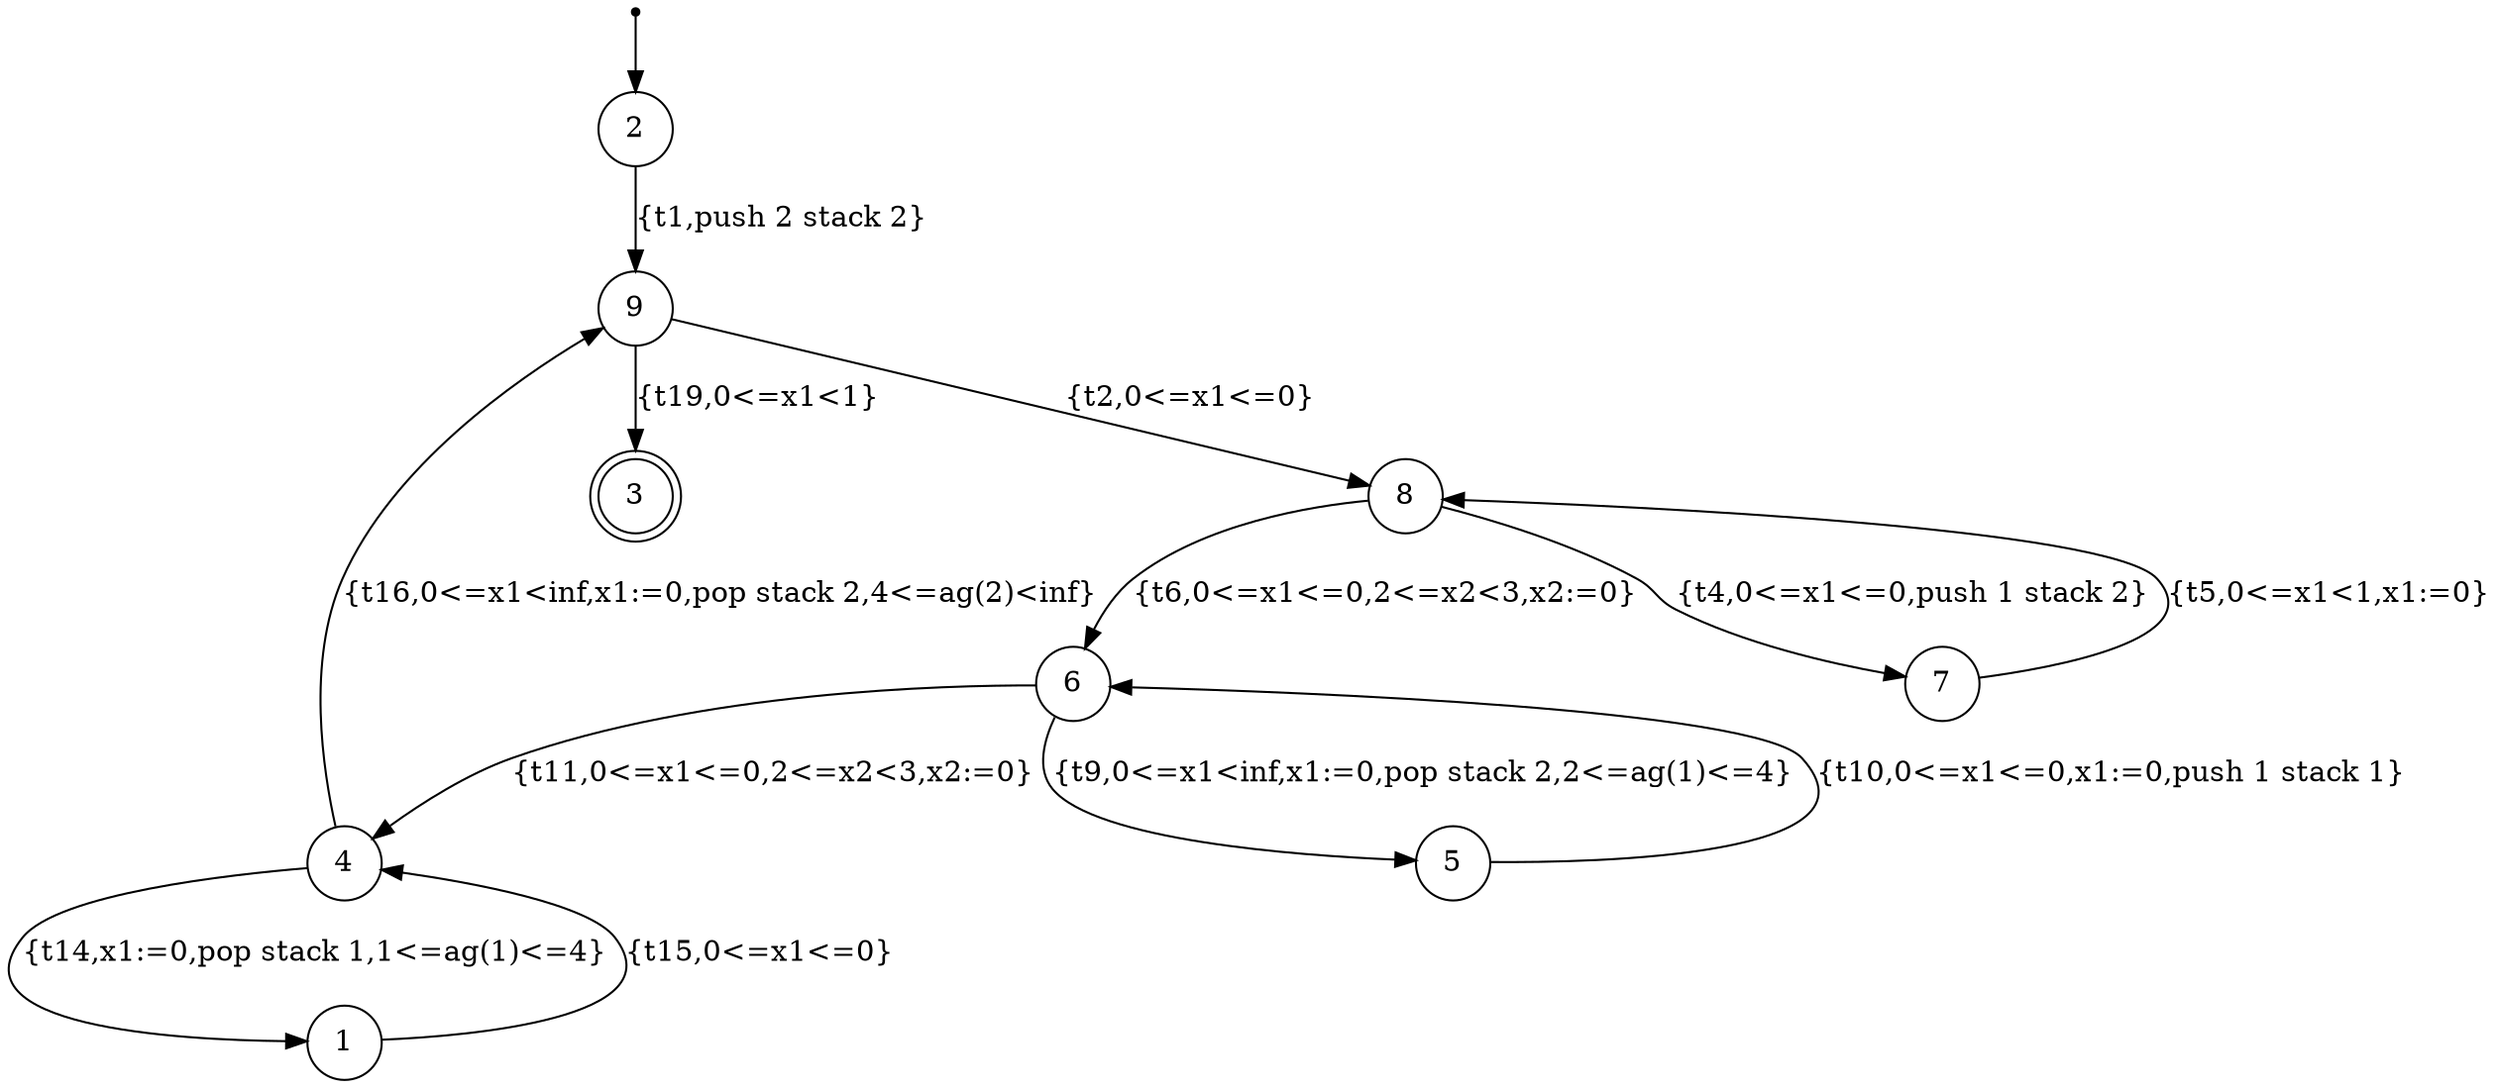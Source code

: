 digraph finite_state_machine {
	node [shape = point ]; qi0;
	node [shape = doublecircle];3;
	node [shape=circle];
	qi0 -> 2;
	1 -> 4 [ label = "{t15,0<=x1<=0}" ];
	4 -> 1 [ label = "{t14,x1:=0,pop stack 1,1<=ag(1)<=4}" ];
	2 -> 9 [ label = "{t1,push 2 stack 2}" ];
	9 -> 3 [ label = "{t19,0<=x1<1}" ];
	4 -> 9 [ label = "{t16,0<=x1<inf,x1:=0,pop stack 2,4<=ag(2)<inf}" ];
	8 -> 6 [ label = "{t6,0<=x1<=0,2<=x2<3,x2:=0}" ];
	6 -> 4 [ label = "{t11,0<=x1<=0,2<=x2<3,x2:=0}" ];
	5 -> 6 [ label = "{t10,0<=x1<=0,x1:=0,push 1 stack 1}" ];
	6 -> 5 [ label = "{t9,0<=x1<inf,x1:=0,pop stack 2,2<=ag(1)<=4}" ];
	7 -> 8 [ label = "{t5,0<=x1<1,x1:=0}" ];
	8 -> 7 [ label = "{t4,0<=x1<=0,push 1 stack 2}" ];
	9 -> 8 [ label = "{t2,0<=x1<=0}" ];
}